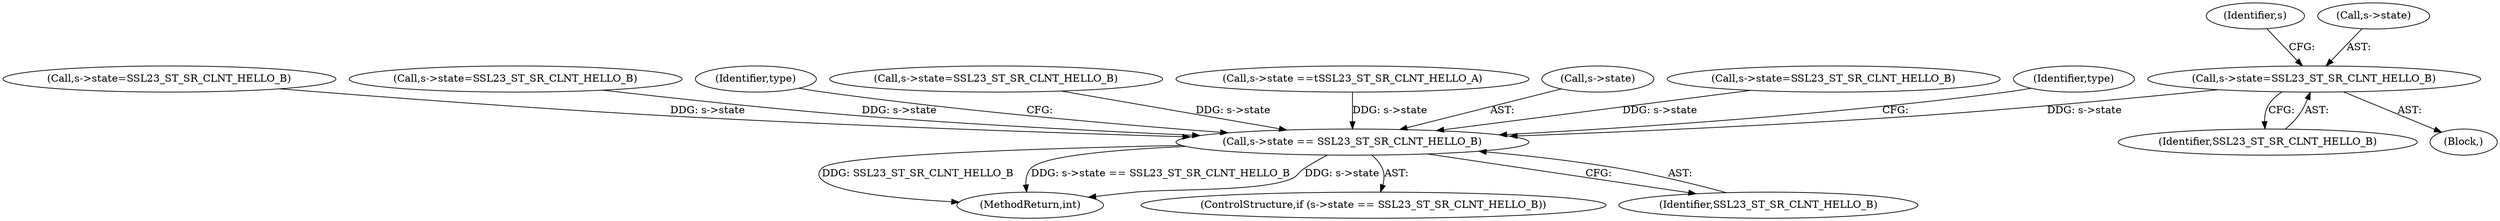 digraph "0_openssl_26a59d9b46574e457870197dffa802871b4c8fc7_0@pointer" {
"1000409" [label="(Call,s->state=SSL23_ST_SR_CLNT_HELLO_B)"];
"1000706" [label="(Call,s->state == SSL23_ST_SR_CLNT_HELLO_B)"];
"1000413" [label="(Identifier,SSL23_ST_SR_CLNT_HELLO_B)"];
"1000689" [label="(Identifier,s)"];
"1000378" [label="(Call,s->state=SSL23_ST_SR_CLNT_HELLO_B)"];
"1001274" [label="(MethodReturn,int)"];
"1000359" [label="(Call,s->state=SSL23_ST_SR_CLNT_HELLO_B)"];
"1000410" [label="(Call,s->state)"];
"1000705" [label="(ControlStructure,if (s->state == SSL23_ST_SR_CLNT_HELLO_B))"];
"1000710" [label="(Identifier,SSL23_ST_SR_CLNT_HELLO_B)"];
"1000409" [label="(Call,s->state=SSL23_ST_SR_CLNT_HELLO_B)"];
"1000713" [label="(Identifier,type)"];
"1000340" [label="(Call,s->state=SSL23_ST_SR_CLNT_HELLO_B)"];
"1000175" [label="(Call,s->state ==\tSSL23_ST_SR_CLNT_HELLO_A)"];
"1000707" [label="(Call,s->state)"];
"1000403" [label="(Block,)"];
"1000315" [label="(Call,s->state=SSL23_ST_SR_CLNT_HELLO_B)"];
"1000706" [label="(Call,s->state == SSL23_ST_SR_CLNT_HELLO_B)"];
"1001049" [label="(Identifier,type)"];
"1000409" -> "1000403"  [label="AST: "];
"1000409" -> "1000413"  [label="CFG: "];
"1000410" -> "1000409"  [label="AST: "];
"1000413" -> "1000409"  [label="AST: "];
"1000689" -> "1000409"  [label="CFG: "];
"1000409" -> "1000706"  [label="DDG: s->state"];
"1000706" -> "1000705"  [label="AST: "];
"1000706" -> "1000710"  [label="CFG: "];
"1000707" -> "1000706"  [label="AST: "];
"1000710" -> "1000706"  [label="AST: "];
"1000713" -> "1000706"  [label="CFG: "];
"1001049" -> "1000706"  [label="CFG: "];
"1000706" -> "1001274"  [label="DDG: SSL23_ST_SR_CLNT_HELLO_B"];
"1000706" -> "1001274"  [label="DDG: s->state == SSL23_ST_SR_CLNT_HELLO_B"];
"1000706" -> "1001274"  [label="DDG: s->state"];
"1000315" -> "1000706"  [label="DDG: s->state"];
"1000378" -> "1000706"  [label="DDG: s->state"];
"1000175" -> "1000706"  [label="DDG: s->state"];
"1000359" -> "1000706"  [label="DDG: s->state"];
"1000340" -> "1000706"  [label="DDG: s->state"];
}
